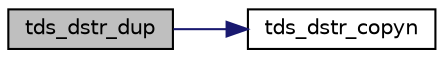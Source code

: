 digraph "tds_dstr_dup"
{
 // LATEX_PDF_SIZE
  edge [fontname="Helvetica",fontsize="10",labelfontname="Helvetica",labelfontsize="10"];
  node [fontname="Helvetica",fontsize="10",shape=record];
  rankdir="LR";
  Node1 [label="tds_dstr_dup",height=0.2,width=0.4,color="black", fillcolor="grey75", style="filled", fontcolor="black",tooltip="Duplicate a string from another dynamic string."];
  Node1 -> Node2 [color="midnightblue",fontsize="10",style="solid",fontname="Helvetica"];
  Node2 [label="tds_dstr_copyn",height=0.2,width=0.4,color="black", fillcolor="white", style="filled",URL="$a00566.html#ga656718f240d7403f986ae887d84a6ca1",tooltip="Set string to a given buffer of characters."];
}
